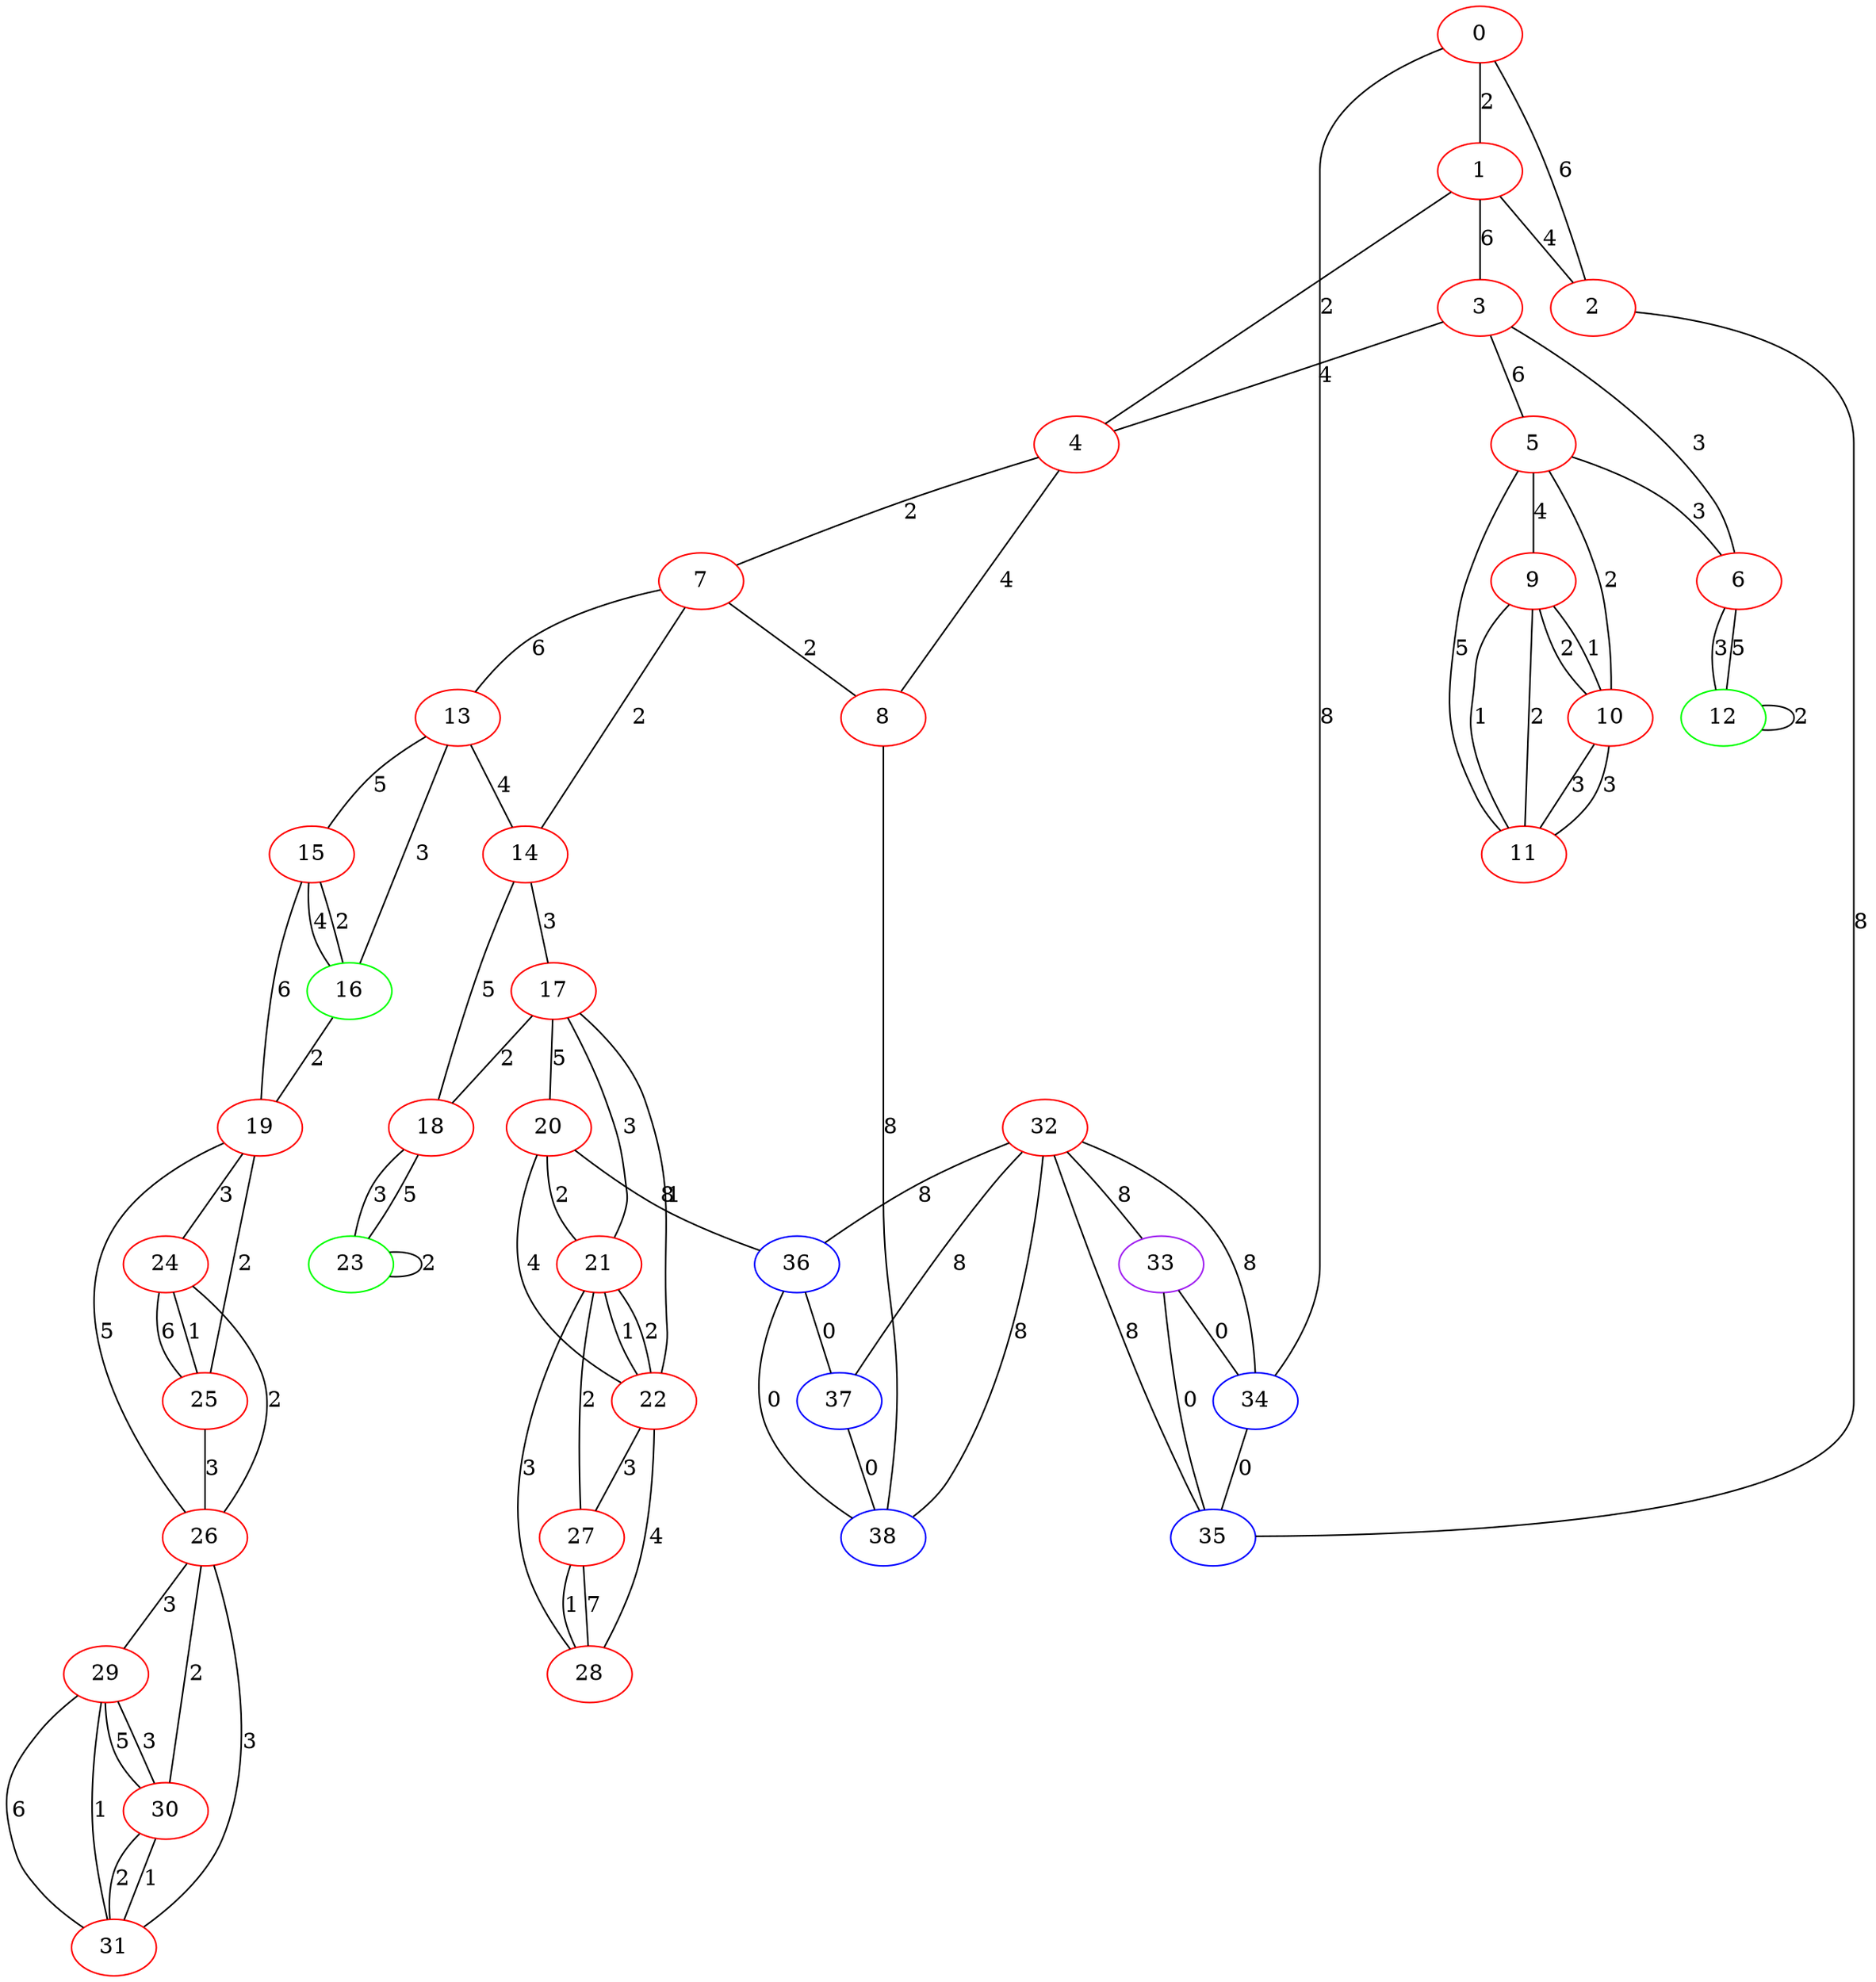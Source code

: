 graph "" {
0 [color=red, weight=1];
1 [color=red, weight=1];
2 [color=red, weight=1];
3 [color=red, weight=1];
4 [color=red, weight=1];
5 [color=red, weight=1];
6 [color=red, weight=1];
7 [color=red, weight=1];
8 [color=red, weight=1];
9 [color=red, weight=1];
10 [color=red, weight=1];
11 [color=red, weight=1];
12 [color=green, weight=2];
13 [color=red, weight=1];
14 [color=red, weight=1];
15 [color=red, weight=1];
16 [color=green, weight=2];
17 [color=red, weight=1];
18 [color=red, weight=1];
19 [color=red, weight=1];
20 [color=red, weight=1];
21 [color=red, weight=1];
22 [color=red, weight=1];
23 [color=green, weight=2];
24 [color=red, weight=1];
25 [color=red, weight=1];
26 [color=red, weight=1];
27 [color=red, weight=1];
28 [color=red, weight=1];
29 [color=red, weight=1];
30 [color=red, weight=1];
31 [color=red, weight=1];
32 [color=red, weight=1];
33 [color=purple, weight=4];
34 [color=blue, weight=3];
35 [color=blue, weight=3];
36 [color=blue, weight=3];
37 [color=blue, weight=3];
38 [color=blue, weight=3];
0 -- 1  [key=0, label=2];
0 -- 2  [key=0, label=6];
0 -- 34  [key=0, label=8];
1 -- 2  [key=0, label=4];
1 -- 3  [key=0, label=6];
1 -- 4  [key=0, label=2];
2 -- 35  [key=0, label=8];
3 -- 4  [key=0, label=4];
3 -- 5  [key=0, label=6];
3 -- 6  [key=0, label=3];
4 -- 8  [key=0, label=4];
4 -- 7  [key=0, label=2];
5 -- 9  [key=0, label=4];
5 -- 10  [key=0, label=2];
5 -- 11  [key=0, label=5];
5 -- 6  [key=0, label=3];
6 -- 12  [key=0, label=3];
6 -- 12  [key=1, label=5];
7 -- 8  [key=0, label=2];
7 -- 13  [key=0, label=6];
7 -- 14  [key=0, label=2];
8 -- 38  [key=0, label=8];
9 -- 10  [key=0, label=2];
9 -- 10  [key=1, label=1];
9 -- 11  [key=0, label=1];
9 -- 11  [key=1, label=2];
10 -- 11  [key=0, label=3];
10 -- 11  [key=1, label=3];
12 -- 12  [key=0, label=2];
13 -- 16  [key=0, label=3];
13 -- 15  [key=0, label=5];
13 -- 14  [key=0, label=4];
14 -- 17  [key=0, label=3];
14 -- 18  [key=0, label=5];
15 -- 16  [key=0, label=4];
15 -- 16  [key=1, label=2];
15 -- 19  [key=0, label=6];
16 -- 19  [key=0, label=2];
17 -- 18  [key=0, label=2];
17 -- 22  [key=0, label=1];
17 -- 20  [key=0, label=5];
17 -- 21  [key=0, label=3];
18 -- 23  [key=0, label=3];
18 -- 23  [key=1, label=5];
19 -- 24  [key=0, label=3];
19 -- 26  [key=0, label=5];
19 -- 25  [key=0, label=2];
20 -- 36  [key=0, label=8];
20 -- 21  [key=0, label=2];
20 -- 22  [key=0, label=4];
21 -- 27  [key=0, label=2];
21 -- 28  [key=0, label=3];
21 -- 22  [key=0, label=1];
21 -- 22  [key=1, label=2];
22 -- 27  [key=0, label=3];
22 -- 28  [key=0, label=4];
23 -- 23  [key=0, label=2];
24 -- 25  [key=0, label=6];
24 -- 25  [key=1, label=1];
24 -- 26  [key=0, label=2];
25 -- 26  [key=0, label=3];
26 -- 29  [key=0, label=3];
26 -- 30  [key=0, label=2];
26 -- 31  [key=0, label=3];
27 -- 28  [key=0, label=7];
27 -- 28  [key=1, label=1];
29 -- 30  [key=0, label=5];
29 -- 30  [key=1, label=3];
29 -- 31  [key=0, label=6];
29 -- 31  [key=1, label=1];
30 -- 31  [key=0, label=1];
30 -- 31  [key=1, label=2];
32 -- 33  [key=0, label=8];
32 -- 34  [key=0, label=8];
32 -- 35  [key=0, label=8];
32 -- 36  [key=0, label=8];
32 -- 37  [key=0, label=8];
32 -- 38  [key=0, label=8];
33 -- 34  [key=0, label=0];
33 -- 35  [key=0, label=0];
34 -- 35  [key=0, label=0];
36 -- 37  [key=0, label=0];
36 -- 38  [key=0, label=0];
37 -- 38  [key=0, label=0];
}
